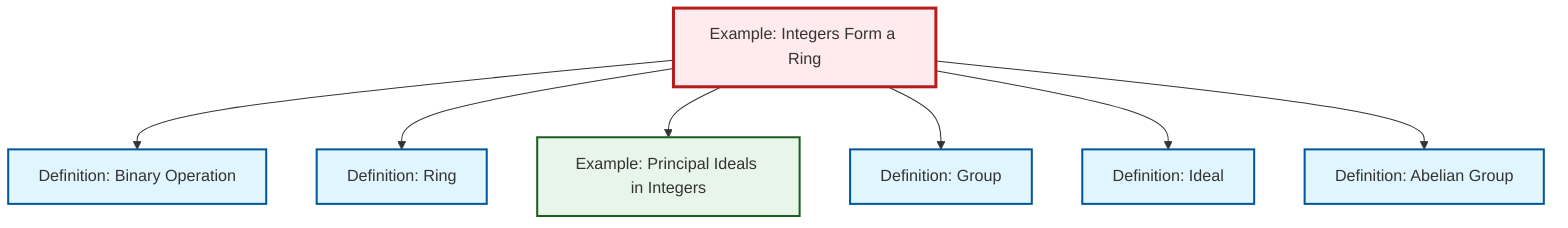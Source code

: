 graph TD
    classDef definition fill:#e1f5fe,stroke:#01579b,stroke-width:2px
    classDef theorem fill:#f3e5f5,stroke:#4a148c,stroke-width:2px
    classDef axiom fill:#fff3e0,stroke:#e65100,stroke-width:2px
    classDef example fill:#e8f5e9,stroke:#1b5e20,stroke-width:2px
    classDef current fill:#ffebee,stroke:#b71c1c,stroke-width:3px
    def-ring["Definition: Ring"]:::definition
    def-ideal["Definition: Ideal"]:::definition
    ex-principal-ideal["Example: Principal Ideals in Integers"]:::example
    def-group["Definition: Group"]:::definition
    ex-integers-ring["Example: Integers Form a Ring"]:::example
    def-abelian-group["Definition: Abelian Group"]:::definition
    def-binary-operation["Definition: Binary Operation"]:::definition
    ex-integers-ring --> def-binary-operation
    ex-integers-ring --> def-ring
    ex-integers-ring --> ex-principal-ideal
    ex-integers-ring --> def-group
    ex-integers-ring --> def-ideal
    ex-integers-ring --> def-abelian-group
    class ex-integers-ring current
